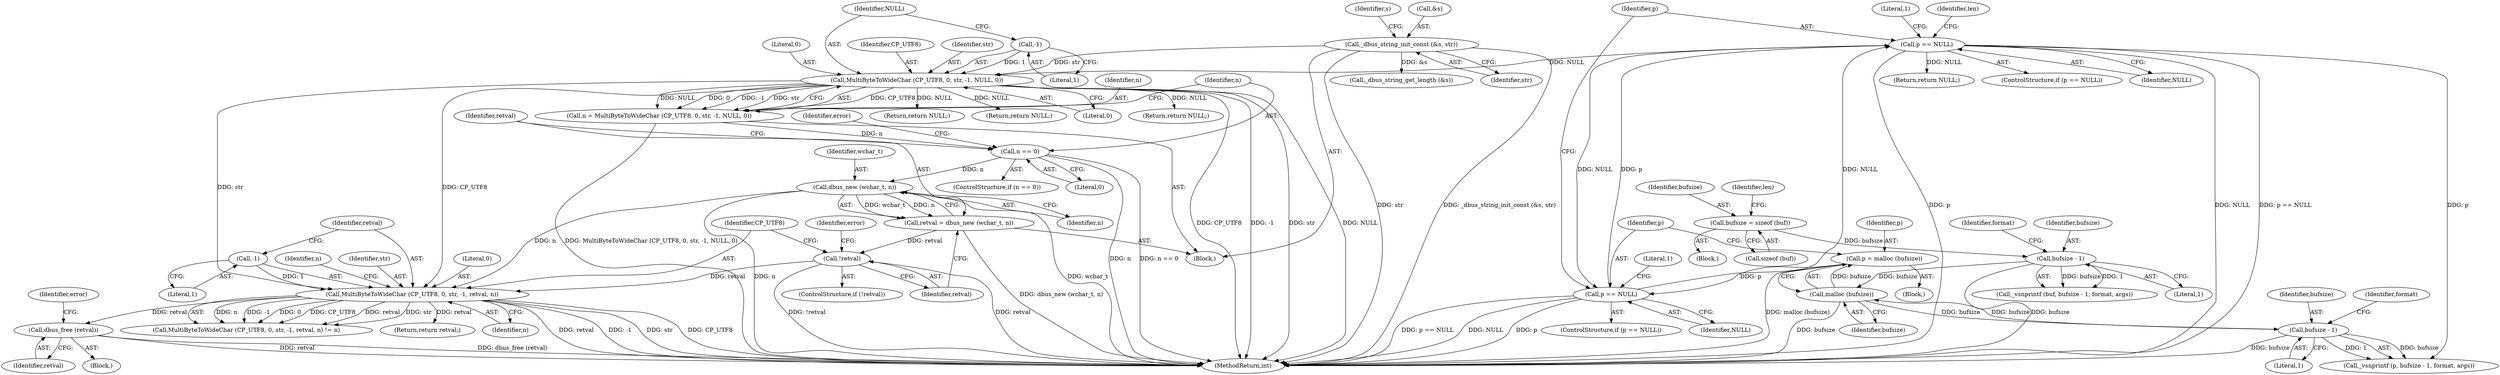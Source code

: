 digraph "0_dbus_954d75b2b64e4799f360d2a6bf9cff6d9fee37e7@API" {
"1000229" [label="(Call,dbus_free (retval))"];
"1000219" [label="(Call,MultiByteToWideChar (CP_UTF8, 0, str, -1, retval, n))"];
"1000186" [label="(Call,MultiByteToWideChar (CP_UTF8, 0, str, -1, NULL, 0))"];
"1000164" [label="(Call,_dbus_string_init_const (&s, str))"];
"1000190" [label="(Call,-1)"];
"1000143" [label="(Call,p == NULL)"];
"1000136" [label="(Call,p == NULL)"];
"1000131" [label="(Call,p = malloc (bufsize))"];
"1000133" [label="(Call,malloc (bufsize))"];
"1000120" [label="(Call,bufsize - 1)"];
"1000112" [label="(Call,bufsize = sizeof (buf))"];
"1000153" [label="(Call,bufsize - 1)"];
"1000223" [label="(Call,-1)"];
"1000210" [label="(Call,!retval)"];
"1000204" [label="(Call,retval = dbus_new (wchar_t, n))"];
"1000206" [label="(Call,dbus_new (wchar_t, n))"];
"1000195" [label="(Call,n == 0)"];
"1000184" [label="(Call,n = MultiByteToWideChar (CP_UTF8, 0, str, -1, NULL, 0))"];
"1000209" [label="(ControlStructure,if (!retval))"];
"1000227" [label="(Identifier,n)"];
"1000133" [label="(Call,malloc (bufsize))"];
"1000143" [label="(Call,p == NULL)"];
"1000190" [label="(Call,-1)"];
"1000224" [label="(Literal,1)"];
"1000204" [label="(Call,retval = dbus_new (wchar_t, n))"];
"1000194" [label="(ControlStructure,if (n == 0))"];
"1000192" [label="(Identifier,NULL)"];
"1000226" [label="(Identifier,n)"];
"1000156" [label="(Identifier,format)"];
"1000114" [label="(Call,sizeof (buf))"];
"1000137" [label="(Identifier,p)"];
"1000220" [label="(Identifier,CP_UTF8)"];
"1000150" [label="(Identifier,len)"];
"1000141" [label="(Literal,1)"];
"1000218" [label="(Call,MultiByteToWideChar (CP_UTF8, 0, str, -1, retval, n) != n)"];
"1000200" [label="(Identifier,error)"];
"1000186" [label="(Call,MultiByteToWideChar (CP_UTF8, 0, str, -1, NULL, 0))"];
"1000184" [label="(Call,n = MultiByteToWideChar (CP_UTF8, 0, str, -1, NULL, 0))"];
"1000210" [label="(Call,!retval)"];
"1000134" [label="(Identifier,bufsize)"];
"1000118" [label="(Call,_vsnprintf (buf, bufsize - 1, format, args))"];
"1000123" [label="(Identifier,format)"];
"1000195" [label="(Call,n == 0)"];
"1000155" [label="(Literal,1)"];
"1000164" [label="(Call,_dbus_string_init_const (&s, str))"];
"1000230" [label="(Identifier,retval)"];
"1000174" [label="(Call,_dbus_string_get_length (&s))"];
"1000182" [label="(Return,return NULL;)"];
"1000191" [label="(Literal,1)"];
"1000142" [label="(ControlStructure,if (p == NULL))"];
"1000120" [label="(Call,bufsize - 1)"];
"1000219" [label="(Call,MultiByteToWideChar (CP_UTF8, 0, str, -1, retval, n))"];
"1000187" [label="(Identifier,CP_UTF8)"];
"1000145" [label="(Identifier,NULL)"];
"1000211" [label="(Identifier,retval)"];
"1000138" [label="(Identifier,NULL)"];
"1000214" [label="(Identifier,error)"];
"1000108" [label="(Block,)"];
"1000197" [label="(Literal,0)"];
"1000144" [label="(Identifier,p)"];
"1000229" [label="(Call,dbus_free (retval))"];
"1000130" [label="(Block,)"];
"1000205" [label="(Identifier,retval)"];
"1000117" [label="(Identifier,len)"];
"1000189" [label="(Identifier,str)"];
"1000185" [label="(Identifier,n)"];
"1000135" [label="(ControlStructure,if (p == NULL))"];
"1000121" [label="(Identifier,bufsize)"];
"1000112" [label="(Call,bufsize = sizeof (buf))"];
"1000235" [label="(Return,return NULL;)"];
"1000221" [label="(Literal,0)"];
"1000215" [label="(Return,return NULL;)"];
"1000237" [label="(Return,return retval;)"];
"1000206" [label="(Call,dbus_new (wchar_t, n))"];
"1000196" [label="(Identifier,n)"];
"1000148" [label="(Literal,1)"];
"1000228" [label="(Block,)"];
"1000153" [label="(Call,bufsize - 1)"];
"1000113" [label="(Identifier,bufsize)"];
"1000300" [label="(MethodReturn,int)"];
"1000223" [label="(Call,-1)"];
"1000232" [label="(Identifier,error)"];
"1000132" [label="(Identifier,p)"];
"1000154" [label="(Identifier,bufsize)"];
"1000122" [label="(Literal,1)"];
"1000225" [label="(Identifier,retval)"];
"1000188" [label="(Literal,0)"];
"1000172" [label="(Identifier,s)"];
"1000208" [label="(Identifier,n)"];
"1000160" [label="(Block,)"];
"1000193" [label="(Literal,0)"];
"1000222" [label="(Identifier,str)"];
"1000202" [label="(Return,return NULL;)"];
"1000167" [label="(Identifier,str)"];
"1000131" [label="(Call,p = malloc (bufsize))"];
"1000151" [label="(Call,_vsnprintf (p, bufsize - 1, format, args))"];
"1000207" [label="(Identifier,wchar_t)"];
"1000165" [label="(Call,&s)"];
"1000136" [label="(Call,p == NULL)"];
"1000229" -> "1000228"  [label="AST: "];
"1000229" -> "1000230"  [label="CFG: "];
"1000230" -> "1000229"  [label="AST: "];
"1000232" -> "1000229"  [label="CFG: "];
"1000229" -> "1000300"  [label="DDG: dbus_free (retval)"];
"1000229" -> "1000300"  [label="DDG: retval"];
"1000219" -> "1000229"  [label="DDG: retval"];
"1000219" -> "1000218"  [label="AST: "];
"1000219" -> "1000226"  [label="CFG: "];
"1000220" -> "1000219"  [label="AST: "];
"1000221" -> "1000219"  [label="AST: "];
"1000222" -> "1000219"  [label="AST: "];
"1000223" -> "1000219"  [label="AST: "];
"1000225" -> "1000219"  [label="AST: "];
"1000226" -> "1000219"  [label="AST: "];
"1000227" -> "1000219"  [label="CFG: "];
"1000219" -> "1000300"  [label="DDG: retval"];
"1000219" -> "1000300"  [label="DDG: -1"];
"1000219" -> "1000300"  [label="DDG: str"];
"1000219" -> "1000300"  [label="DDG: CP_UTF8"];
"1000219" -> "1000218"  [label="DDG: n"];
"1000219" -> "1000218"  [label="DDG: -1"];
"1000219" -> "1000218"  [label="DDG: 0"];
"1000219" -> "1000218"  [label="DDG: CP_UTF8"];
"1000219" -> "1000218"  [label="DDG: retval"];
"1000219" -> "1000218"  [label="DDG: str"];
"1000186" -> "1000219"  [label="DDG: CP_UTF8"];
"1000186" -> "1000219"  [label="DDG: str"];
"1000223" -> "1000219"  [label="DDG: 1"];
"1000210" -> "1000219"  [label="DDG: retval"];
"1000206" -> "1000219"  [label="DDG: n"];
"1000219" -> "1000237"  [label="DDG: retval"];
"1000186" -> "1000184"  [label="AST: "];
"1000186" -> "1000193"  [label="CFG: "];
"1000187" -> "1000186"  [label="AST: "];
"1000188" -> "1000186"  [label="AST: "];
"1000189" -> "1000186"  [label="AST: "];
"1000190" -> "1000186"  [label="AST: "];
"1000192" -> "1000186"  [label="AST: "];
"1000193" -> "1000186"  [label="AST: "];
"1000184" -> "1000186"  [label="CFG: "];
"1000186" -> "1000300"  [label="DDG: CP_UTF8"];
"1000186" -> "1000300"  [label="DDG: -1"];
"1000186" -> "1000300"  [label="DDG: str"];
"1000186" -> "1000300"  [label="DDG: NULL"];
"1000186" -> "1000184"  [label="DDG: CP_UTF8"];
"1000186" -> "1000184"  [label="DDG: NULL"];
"1000186" -> "1000184"  [label="DDG: 0"];
"1000186" -> "1000184"  [label="DDG: -1"];
"1000186" -> "1000184"  [label="DDG: str"];
"1000164" -> "1000186"  [label="DDG: str"];
"1000190" -> "1000186"  [label="DDG: 1"];
"1000143" -> "1000186"  [label="DDG: NULL"];
"1000186" -> "1000202"  [label="DDG: NULL"];
"1000186" -> "1000215"  [label="DDG: NULL"];
"1000186" -> "1000235"  [label="DDG: NULL"];
"1000164" -> "1000160"  [label="AST: "];
"1000164" -> "1000167"  [label="CFG: "];
"1000165" -> "1000164"  [label="AST: "];
"1000167" -> "1000164"  [label="AST: "];
"1000172" -> "1000164"  [label="CFG: "];
"1000164" -> "1000300"  [label="DDG: _dbus_string_init_const (&s, str)"];
"1000164" -> "1000300"  [label="DDG: str"];
"1000164" -> "1000174"  [label="DDG: &s"];
"1000190" -> "1000191"  [label="CFG: "];
"1000191" -> "1000190"  [label="AST: "];
"1000192" -> "1000190"  [label="CFG: "];
"1000143" -> "1000142"  [label="AST: "];
"1000143" -> "1000145"  [label="CFG: "];
"1000144" -> "1000143"  [label="AST: "];
"1000145" -> "1000143"  [label="AST: "];
"1000148" -> "1000143"  [label="CFG: "];
"1000150" -> "1000143"  [label="CFG: "];
"1000143" -> "1000300"  [label="DDG: p"];
"1000143" -> "1000300"  [label="DDG: NULL"];
"1000143" -> "1000300"  [label="DDG: p == NULL"];
"1000143" -> "1000136"  [label="DDG: NULL"];
"1000136" -> "1000143"  [label="DDG: p"];
"1000136" -> "1000143"  [label="DDG: NULL"];
"1000143" -> "1000151"  [label="DDG: p"];
"1000143" -> "1000182"  [label="DDG: NULL"];
"1000136" -> "1000135"  [label="AST: "];
"1000136" -> "1000138"  [label="CFG: "];
"1000137" -> "1000136"  [label="AST: "];
"1000138" -> "1000136"  [label="AST: "];
"1000141" -> "1000136"  [label="CFG: "];
"1000144" -> "1000136"  [label="CFG: "];
"1000136" -> "1000300"  [label="DDG: p == NULL"];
"1000136" -> "1000300"  [label="DDG: NULL"];
"1000136" -> "1000300"  [label="DDG: p"];
"1000131" -> "1000136"  [label="DDG: p"];
"1000131" -> "1000130"  [label="AST: "];
"1000131" -> "1000133"  [label="CFG: "];
"1000132" -> "1000131"  [label="AST: "];
"1000133" -> "1000131"  [label="AST: "];
"1000137" -> "1000131"  [label="CFG: "];
"1000131" -> "1000300"  [label="DDG: malloc (bufsize)"];
"1000133" -> "1000131"  [label="DDG: bufsize"];
"1000133" -> "1000134"  [label="CFG: "];
"1000134" -> "1000133"  [label="AST: "];
"1000133" -> "1000300"  [label="DDG: bufsize"];
"1000120" -> "1000133"  [label="DDG: bufsize"];
"1000153" -> "1000133"  [label="DDG: bufsize"];
"1000133" -> "1000153"  [label="DDG: bufsize"];
"1000120" -> "1000118"  [label="AST: "];
"1000120" -> "1000122"  [label="CFG: "];
"1000121" -> "1000120"  [label="AST: "];
"1000122" -> "1000120"  [label="AST: "];
"1000123" -> "1000120"  [label="CFG: "];
"1000120" -> "1000300"  [label="DDG: bufsize"];
"1000120" -> "1000118"  [label="DDG: bufsize"];
"1000120" -> "1000118"  [label="DDG: 1"];
"1000112" -> "1000120"  [label="DDG: bufsize"];
"1000112" -> "1000108"  [label="AST: "];
"1000112" -> "1000114"  [label="CFG: "];
"1000113" -> "1000112"  [label="AST: "];
"1000114" -> "1000112"  [label="AST: "];
"1000117" -> "1000112"  [label="CFG: "];
"1000153" -> "1000151"  [label="AST: "];
"1000153" -> "1000155"  [label="CFG: "];
"1000154" -> "1000153"  [label="AST: "];
"1000155" -> "1000153"  [label="AST: "];
"1000156" -> "1000153"  [label="CFG: "];
"1000153" -> "1000300"  [label="DDG: bufsize"];
"1000153" -> "1000151"  [label="DDG: bufsize"];
"1000153" -> "1000151"  [label="DDG: 1"];
"1000223" -> "1000224"  [label="CFG: "];
"1000224" -> "1000223"  [label="AST: "];
"1000225" -> "1000223"  [label="CFG: "];
"1000210" -> "1000209"  [label="AST: "];
"1000210" -> "1000211"  [label="CFG: "];
"1000211" -> "1000210"  [label="AST: "];
"1000214" -> "1000210"  [label="CFG: "];
"1000220" -> "1000210"  [label="CFG: "];
"1000210" -> "1000300"  [label="DDG: !retval"];
"1000210" -> "1000300"  [label="DDG: retval"];
"1000204" -> "1000210"  [label="DDG: retval"];
"1000204" -> "1000160"  [label="AST: "];
"1000204" -> "1000206"  [label="CFG: "];
"1000205" -> "1000204"  [label="AST: "];
"1000206" -> "1000204"  [label="AST: "];
"1000211" -> "1000204"  [label="CFG: "];
"1000204" -> "1000300"  [label="DDG: dbus_new (wchar_t, n)"];
"1000206" -> "1000204"  [label="DDG: wchar_t"];
"1000206" -> "1000204"  [label="DDG: n"];
"1000206" -> "1000208"  [label="CFG: "];
"1000207" -> "1000206"  [label="AST: "];
"1000208" -> "1000206"  [label="AST: "];
"1000206" -> "1000300"  [label="DDG: n"];
"1000206" -> "1000300"  [label="DDG: wchar_t"];
"1000195" -> "1000206"  [label="DDG: n"];
"1000195" -> "1000194"  [label="AST: "];
"1000195" -> "1000197"  [label="CFG: "];
"1000196" -> "1000195"  [label="AST: "];
"1000197" -> "1000195"  [label="AST: "];
"1000200" -> "1000195"  [label="CFG: "];
"1000205" -> "1000195"  [label="CFG: "];
"1000195" -> "1000300"  [label="DDG: n"];
"1000195" -> "1000300"  [label="DDG: n == 0"];
"1000184" -> "1000195"  [label="DDG: n"];
"1000184" -> "1000160"  [label="AST: "];
"1000185" -> "1000184"  [label="AST: "];
"1000196" -> "1000184"  [label="CFG: "];
"1000184" -> "1000300"  [label="DDG: MultiByteToWideChar (CP_UTF8, 0, str, -1, NULL, 0)"];
}
